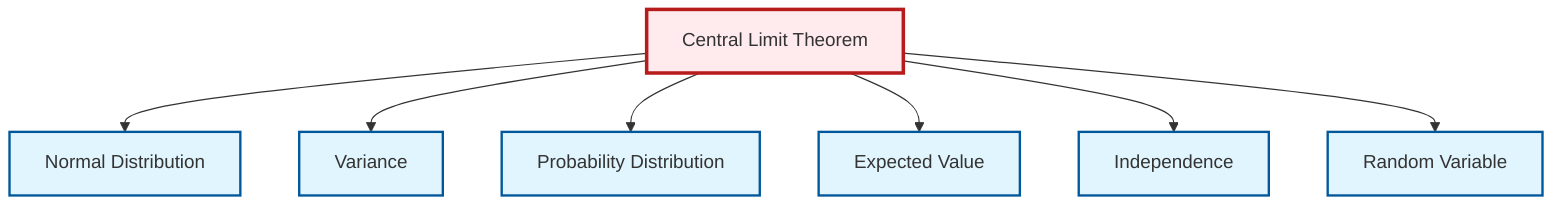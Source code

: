 graph TD
    classDef definition fill:#e1f5fe,stroke:#01579b,stroke-width:2px
    classDef theorem fill:#f3e5f5,stroke:#4a148c,stroke-width:2px
    classDef axiom fill:#fff3e0,stroke:#e65100,stroke-width:2px
    classDef example fill:#e8f5e9,stroke:#1b5e20,stroke-width:2px
    classDef current fill:#ffebee,stroke:#b71c1c,stroke-width:3px
    def-variance["Variance"]:::definition
    def-normal-distribution["Normal Distribution"]:::definition
    def-independence["Independence"]:::definition
    def-probability-distribution["Probability Distribution"]:::definition
    def-random-variable["Random Variable"]:::definition
    def-expectation["Expected Value"]:::definition
    thm-central-limit["Central Limit Theorem"]:::theorem
    thm-central-limit --> def-normal-distribution
    thm-central-limit --> def-variance
    thm-central-limit --> def-probability-distribution
    thm-central-limit --> def-expectation
    thm-central-limit --> def-independence
    thm-central-limit --> def-random-variable
    class thm-central-limit current